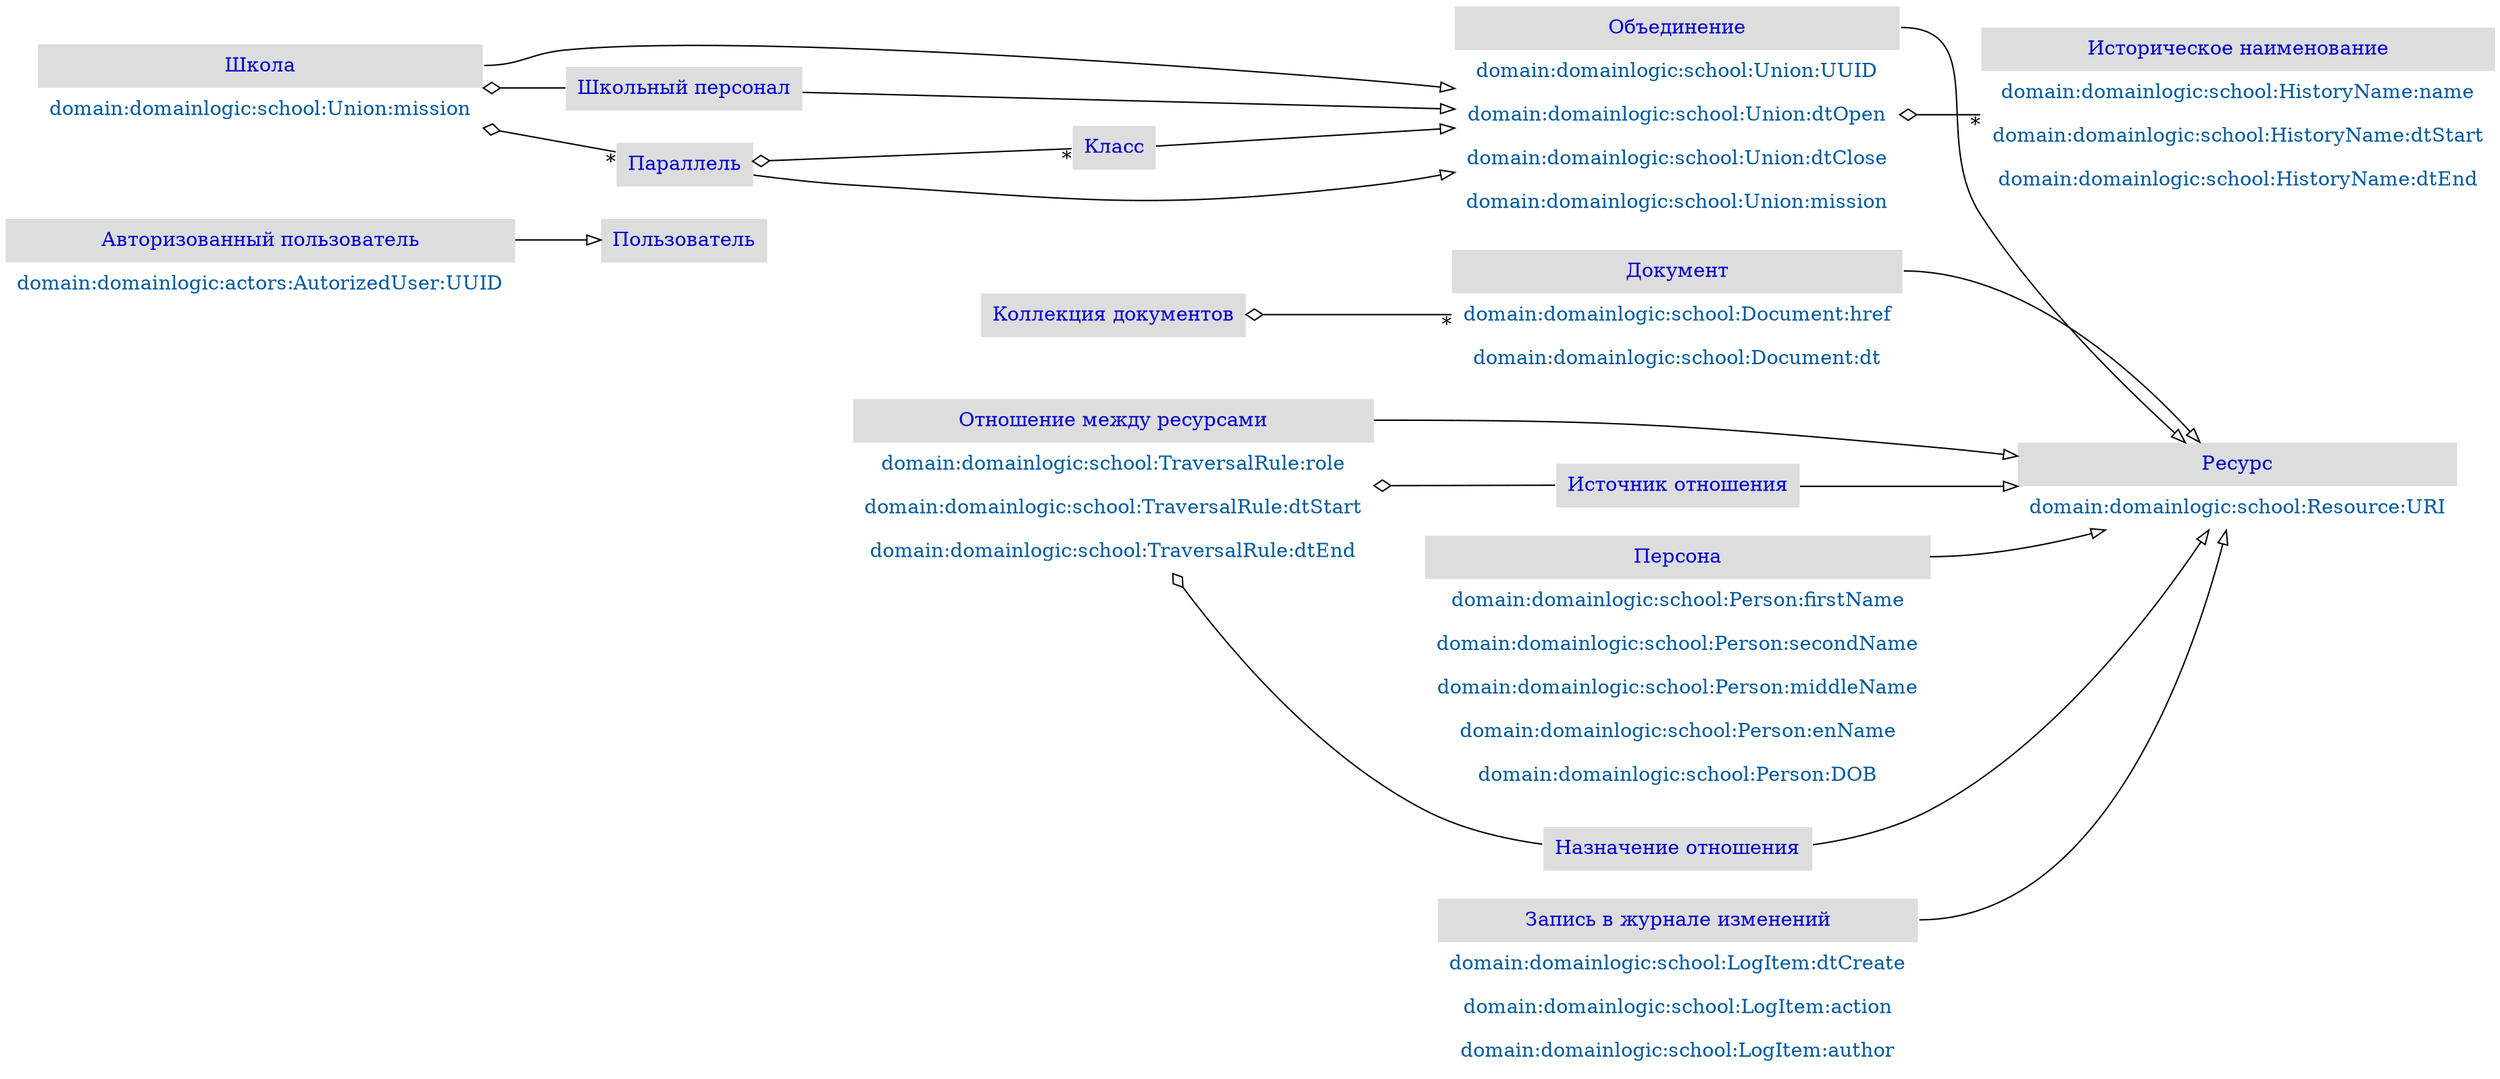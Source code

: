 digraph domain_domainlogic {
	labelloc=b;
	labeljust=r;
	fontsize=18;
	fontcolor="#0000cc";
	rankdir=LR;
	compound=true;
	node [shape=none,margin=0];
        domain_domainlogic_actors_User [id="domain:domainlogic:actors:User",label=<<TABLE BORDER="0" CELLPADDING="8" CELLSPACING="0"><TR><TD ALIGN="CENTER" HREF="domain:domainlogic:actors:User" TITLE="domain:domainlogic:actors:User" PORT="domain_domainlogic_actors_User" BGCOLOR="#dddddd"><FONT COLOR="#0000cc">Пользователь</FONT></TD></TR></TABLE>>];
	domain_domainlogic_actors_AuthorizedUser [id="domain:domainlogic:actors:AuthorizedUser",label=<<TABLE BORDER="0" CELLPADDING="8" CELLSPACING="0"><TR><TD ALIGN="CENTER" HREF="domain:domainlogic:actors:AuthorizedUser" TITLE="domain:domainlogic:actors:AuthorizedUser" PORT="domain_domainlogic_actors_AuthorizedUser" BGCOLOR="#dddddd"><FONT COLOR="#0000cc">Авторизованный пользователь</FONT></TD></TR><TR><TD ALIGN="CENTER" HREF="domain:domainlogic:actors:AutorizedUser:UUID" TITLE="" PORT="domain_domainlogic_actors_AutorizedUser_UUID" BGCOLOR="#ffffff"><FONT COLOR="#005A9C">domain:domainlogic:actors:AutorizedUser:UUID</FONT></TD></TR></TABLE>>];
	domain_domainlogic_school_Resource [id="domain:domainlogic:school:Resource",label=<<TABLE BORDER="0" CELLPADDING="8" CELLSPACING="0"><TR><TD ALIGN="CENTER" HREF="domain:domainlogic:school:Resource" TITLE="domain:domainlogic:school:Resource" PORT="domain_domainlogic_school_Resource" BGCOLOR="#dddddd"><FONT COLOR="#0000cc">Ресурс</FONT></TD></TR><TR><TD ALIGN="CENTER" HREF="domain:domainlogic:school:Resource:URI" TITLE="" PORT="domain_domainlogic_school_Resource_URI" BGCOLOR="#ffffff"><FONT COLOR="#005A9C">domain:domainlogic:school:Resource:URI</FONT></TD></TR></TABLE>>];
	domain_domainlogic_school_Union [id="domain:domainlogic:school:Union",label=<<TABLE BORDER="0" CELLPADDING="8" CELLSPACING="0"><TR><TD ALIGN="CENTER" HREF="domain:domainlogic:school:Union" TITLE="domain:domainlogic:school:Union" PORT="domain_domainlogic_school_Union" BGCOLOR="#dddddd"><FONT COLOR="#0000cc">Объединение</FONT></TD></TR><TR><TD ALIGN="CENTER" HREF="domain:domainlogic:school:Union:UUID" TITLE="" PORT="domain_domainlogic_school_Union_UUID" BGCOLOR="#ffffff"><FONT COLOR="#005A9C">domain:domainlogic:school:Union:UUID</FONT></TD></TR><TR><TD ALIGN="CENTER" HREF="domain:domainlogic:school:Union:dtOpen" TITLE="" PORT="domain_domainlogic_school_Union_dtOpen" BGCOLOR="#ffffff"><FONT COLOR="#005A9C">domain:domainlogic:school:Union:dtOpen</FONT></TD></TR><TR><TD ALIGN="CENTER" HREF="domain:domainlogic:school:Union:dtClose" TITLE="" PORT="domain_domainlogic_school_Union_dtClose" BGCOLOR="#ffffff"><FONT COLOR="#005A9C">domain:domainlogic:school:Union:dtClose</FONT></TD></TR><TR><TD ALIGN="CENTER" HREF="domain:domainlogic:school:Union:mission" TITLE="" PORT="domain_domainlogic_school_Union_mission" BGCOLOR="#ffffff"><FONT COLOR="#005A9C">domain:domainlogic:school:Union:mission</FONT></TD></TR></TABLE>>];
	domain_domainlogic_school_School [id="domain:domainlogic:school:School",label=<<TABLE BORDER="0" CELLPADDING="8" CELLSPACING="0"><TR><TD ALIGN="CENTER" HREF="domain:domainlogic:school:School" TITLE="domain:domainlogic:school:School" PORT="domain_domainlogic_school_School" BGCOLOR="#dddddd"><FONT COLOR="#0000cc">Школа</FONT></TD></TR><TR><TD ALIGN="CENTER" HREF="domain:domainlogic:school:Union:mission" TITLE="" PORT="domain_domainlogic_school_Union_mission" BGCOLOR="#ffffff"><FONT COLOR="#005A9C">domain:domainlogic:school:Union:mission</FONT></TD></TR></TABLE>>];
	domain_domainlogic_school_Staff [id="domain:domainlogic:school:Staff",label=<<TABLE BORDER="0" CELLPADDING="8" CELLSPACING="0"><TR><TD ALIGN="CENTER" HREF="domain:domainlogic:school:Staff" TITLE="domain:domainlogic:school:Staff" PORT="domain_domainlogic_school_Staff" BGCOLOR="#dddddd"><FONT COLOR="#0000cc">Школьный персонал</FONT></TD></TR></TABLE>>];
	domain_domainlogic_school_Year [id="domain:domainlogic:school:Year",label=<<TABLE BORDER="0" CELLPADDING="8" CELLSPACING="0"><TR><TD ALIGN="CENTER" HREF="domain:domainlogic:school:Year" TITLE="domain:domainlogic:school:Year" PORT="domain_domainlogic_school_Year" BGCOLOR="#dddddd"><FONT COLOR="#0000cc">Параллель</FONT></TD></TR></TABLE>>];
	domain_domainlogic_school_Form [id="domain:domainlogic:school:Form",label=<<TABLE BORDER="0" CELLPADDING="8" CELLSPACING="0"><TR><TD ALIGN="CENTER" HREF="domain:domainlogic:school:Form" TITLE="domain:domainlogic:school:Form" PORT="domain_domainlogic_school_Form" BGCOLOR="#dddddd"><FONT COLOR="#0000cc">Класс</FONT></TD></TR></TABLE>>];
	domain_domainlogic_school_HistoryName [id="domain:domainlogic:school:HistoryName",label=<<TABLE BORDER="0" CELLPADDING="8" CELLSPACING="0"><TR><TD ALIGN="CENTER" HREF="domain:domainlogic:school:HistoryName" TITLE="domain:domainlogic:school:HistoryName" PORT="domain_domainlogic_school_HistoryName" BGCOLOR="#dddddd"><FONT COLOR="#0000cc">Историческое наименование</FONT></TD></TR><TR><TD ALIGN="CENTER" HREF="domain:domainlogic:school:HistoryName:name" TITLE="" PORT="domain_domainlogic_school_HistoryName_name" BGCOLOR="#ffffff"><FONT COLOR="#005A9C">domain:domainlogic:school:HistoryName:name</FONT></TD></TR><TR><TD ALIGN="CENTER" HREF="domain:domainlogic:school:HistoryName:dtStart" TITLE="" PORT="domain_domainlogic_school_HistoryName_dtStart" BGCOLOR="#ffffff"><FONT COLOR="#005A9C">domain:domainlogic:school:HistoryName:dtStart</FONT></TD></TR><TR><TD ALIGN="CENTER" HREF="domain:domainlogic:school:HistoryName:dtEnd" TITLE="" PORT="domain_domainlogic_school_HistoryName_dtEnd" BGCOLOR="#ffffff"><FONT COLOR="#005A9C">domain:domainlogic:school:HistoryName:dtEnd</FONT></TD></TR></TABLE>>];
	domain_domainlogic_school_Person [id="domain:domainlogic:school:Person",label=<<TABLE BORDER="0" CELLPADDING="8" CELLSPACING="0"><TR><TD ALIGN="CENTER" HREF="domain:domainlogic:school:Person" TITLE="domain:domainlogic:school:Person" PORT="domain_domainlogic_school_Person" BGCOLOR="#dddddd"><FONT COLOR="#0000cc">Персона</FONT></TD></TR><TR><TD ALIGN="CENTER" HREF="domain:domainlogic:school:Person:firstName" TITLE="" PORT="domain_domainlogic_school_Person_firstName" BGCOLOR="#ffffff"><FONT COLOR="#005A9C">domain:domainlogic:school:Person:firstName</FONT></TD></TR><TR><TD ALIGN="CENTER" HREF="domain:domainlogic:school:Person:secondName" TITLE="" PORT="domain_domainlogic_school_Person_secondName" BGCOLOR="#ffffff"><FONT COLOR="#005A9C">domain:domainlogic:school:Person:secondName</FONT></TD></TR><TR><TD ALIGN="CENTER" HREF="domain:domainlogic:school:Person:middleName" TITLE="" PORT="domain_domainlogic_school_Person_middleName" BGCOLOR="#ffffff"><FONT COLOR="#005A9C">domain:domainlogic:school:Person:middleName</FONT></TD></TR><TR><TD ALIGN="CENTER" HREF="domain:domainlogic:school:Person:enName" TITLE="" PORT="domain_domainlogic_school_Person_enName" BGCOLOR="#ffffff"><FONT COLOR="#005A9C">domain:domainlogic:school:Person:enName</FONT></TD></TR><TR><TD ALIGN="CENTER" HREF="domain:domainlogic:school:Person:DOB" TITLE="" PORT="domain_domainlogic_school_Person_DOB" BGCOLOR="#ffffff"><FONT COLOR="#005A9C">domain:domainlogic:school:Person:DOB</FONT></TD></TR></TABLE>>];
	domain_domainlogic_school_Documents [id="domain:domainlogic:school:Documents",label=<<TABLE BORDER="0" CELLPADDING="8" CELLSPACING="0"><TR><TD ALIGN="CENTER" HREF="domain:domainlogic:school:Documents" TITLE="domain:domainlogic:school:Documents" PORT="domain_domainlogic_school_Documents" BGCOLOR="#dddddd"><FONT COLOR="#0000cc">Коллекция документов</FONT></TD></TR></TABLE>>];
	domain_domainlogic_school_Document [id="domain:domainlogic:school:Document",label=<<TABLE BORDER="0" CELLPADDING="8" CELLSPACING="0"><TR><TD ALIGN="CENTER" HREF="domain:domainlogic:school:Document" TITLE="domain:domainlogic:school:Document" PORT="domain_domainlogic_school_Document" BGCOLOR="#dddddd"><FONT COLOR="#0000cc">Документ</FONT></TD></TR><TR><TD ALIGN="CENTER" HREF="domain:domainlogic:school:Document:href" TITLE="" PORT="domain_domainlogic_school_Document_href" BGCOLOR="#ffffff"><FONT COLOR="#005A9C">domain:domainlogic:school:Document:href</FONT></TD></TR><TR><TD ALIGN="CENTER" HREF="domain:domainlogic:school:Document:dt" TITLE="" PORT="domain_domainlogic_school_Document_dt" BGCOLOR="#ffffff"><FONT COLOR="#005A9C">domain:domainlogic:school:Document:dt</FONT></TD></TR></TABLE>>];
	domain_domainlogic_school_LogItem [id="domain:domainlogic:school:LogItem",label=<<TABLE BORDER="0" CELLPADDING="8" CELLSPACING="0"><TR><TD ALIGN="CENTER" HREF="domain:domainlogic:school:LogItem" TITLE="domain:domainlogic:school:LogItem" PORT="domain_domainlogic_school_LogItem" BGCOLOR="#dddddd"><FONT COLOR="#0000cc">Запись в журнале изменений</FONT></TD></TR><TR><TD ALIGN="CENTER" HREF="domain:domainlogic:school:LogItem:dtCreate" TITLE="" PORT="domain_domainlogic_school_LogItem_dtCreate" BGCOLOR="#ffffff"><FONT COLOR="#005A9C">domain:domainlogic:school:LogItem:dtCreate</FONT></TD></TR><TR><TD ALIGN="CENTER" HREF="domain:domainlogic:school:LogItem:action" TITLE="" PORT="domain_domainlogic_school_LogItem_action" BGCOLOR="#ffffff"><FONT COLOR="#005A9C">domain:domainlogic:school:LogItem:action</FONT></TD></TR><TR><TD ALIGN="CENTER" HREF="domain:domainlogic:school:LogItem:author" TITLE="" PORT="domain_domainlogic_school_LogItem_author" BGCOLOR="#ffffff"><FONT COLOR="#005A9C">domain:domainlogic:school:LogItem:author</FONT></TD></TR></TABLE>>];
	domain_domainlogic_school_TraversalRule [id="domain:domainlogic:school:TraversalRule",label=<<TABLE BORDER="0" CELLPADDING="8" CELLSPACING="0"><TR><TD ALIGN="CENTER" HREF="domain:domainlogic:school:TraversalRule" TITLE="domain:domainlogic:school:TraversalRule" PORT="domain_domainlogic_school_TraversalRule" BGCOLOR="#dddddd"><FONT COLOR="#0000cc">Отношение между ресурсами</FONT></TD></TR><TR><TD ALIGN="CENTER" HREF="domain:domainlogic:school:TraversalRule:role" TITLE="" PORT="domain_domainlogic_school_TraversalRule_role" BGCOLOR="#ffffff"><FONT COLOR="#005A9C">domain:domainlogic:school:TraversalRule:role</FONT></TD></TR><TR><TD ALIGN="CENTER" HREF="domain:domainlogic:school:TraversalRule:dtStart" TITLE="" PORT="domain_domainlogic_school_TraversalRule_dtStart" BGCOLOR="#ffffff"><FONT COLOR="#005A9C">domain:domainlogic:school:TraversalRule:dtStart</FONT></TD></TR><TR><TD ALIGN="CENTER" HREF="domain:domainlogic:school:TraversalRule:dtEnd" TITLE="" PORT="domain_domainlogic_school_TraversalRule_dtEnd" BGCOLOR="#ffffff"><FONT COLOR="#005A9C">domain:domainlogic:school:TraversalRule:dtEnd</FONT></TD></TR></TABLE>>];
	domain_domainlogic_school_Source [id="domain:domainlogic:school:Source",label=<<TABLE BORDER="0" CELLPADDING="8" CELLSPACING="0"><TR><TD ALIGN="CENTER" HREF="domain:domainlogic:school:Source" TITLE="domain:domainlogic:school:Source" PORT="domain_domainlogic_school_Source" BGCOLOR="#dddddd"><FONT COLOR="#0000cc">Источник отношения</FONT></TD></TR></TABLE>>];
	domain_domainlogic_school_Destination [id="domain:domainlogic:school:Destination",label=<<TABLE BORDER="0" CELLPADDING="8" CELLSPACING="0"><TR><TD ALIGN="CENTER" HREF="domain:domainlogic:school:Destination" TITLE="domain:domainlogic:school:Destination" PORT="domain_domainlogic_school_Destination" BGCOLOR="#dddddd"><FONT COLOR="#0000cc">Назначение отношения</FONT></TD></TR></TABLE>>];
	
	edge [dir="back",arrowtail="odiamond"];
        domain_domainlogic_school_School -> domain_domainlogic_school_Staff;
		domain_domainlogic_school_TraversalRule -> domain_domainlogic_school_Destination;
		domain_domainlogic_school_TraversalRule -> domain_domainlogic_school_Source;
		
	edge [dir="back",arrowtail="odiamond",headlabel="*"];
		domain_domainlogic_school_Union -> domain_domainlogic_school_HistoryName;
		domain_domainlogic_school_School -> domain_domainlogic_school_Year;
		domain_domainlogic_school_Year -> domain_domainlogic_school_Form;
		domain_domainlogic_school_Documents -> domain_domainlogic_school_Document;
		
	edge [dir="forward",arrowhead="onormal",headlabel=""];
		domain_domainlogic_actors_AuthorizedUser:domain_domainlogic_actors_AuthorizedUser -> domain_domainlogic_actors_User;
		
	domain_domainlogic_school_Union:domain_domainlogic_school_Union -> domain_domainlogic_school_Resource;
		
	domain_domainlogic_school_School:domain_domainlogic_school_School -> domain_domainlogic_school_Union;
		
	domain_domainlogic_school_Staff:domain_domainlogic_school_Staff -> domain_domainlogic_school_Union;
		
	domain_domainlogic_school_Year:domain_domainlogic_school_Year -> domain_domainlogic_school_Union;
		
	domain_domainlogic_school_Form:domain_domainlogic_school_Form -> domain_domainlogic_school_Union;
		
	domain_domainlogic_school_Person:domain_domainlogic_school_Person -> domain_domainlogic_school_Resource;
		
	domain_domainlogic_school_Document:domain_domainlogic_school_Document -> domain_domainlogic_school_Resource;
		
	domain_domainlogic_school_LogItem:domain_domainlogic_school_LogItem -> domain_domainlogic_school_Resource;
		
	domain_domainlogic_school_TraversalRule:domain_domainlogic_school_TraversalRule -> domain_domainlogic_school_Resource;
		
	domain_domainlogic_school_Source:domain_domainlogic_school_Source -> domain_domainlogic_school_Resource;
		
	domain_domainlogic_school_Destination:domain_domainlogic_school_Destination -> domain_domainlogic_school_Resource;
		
	
}
        